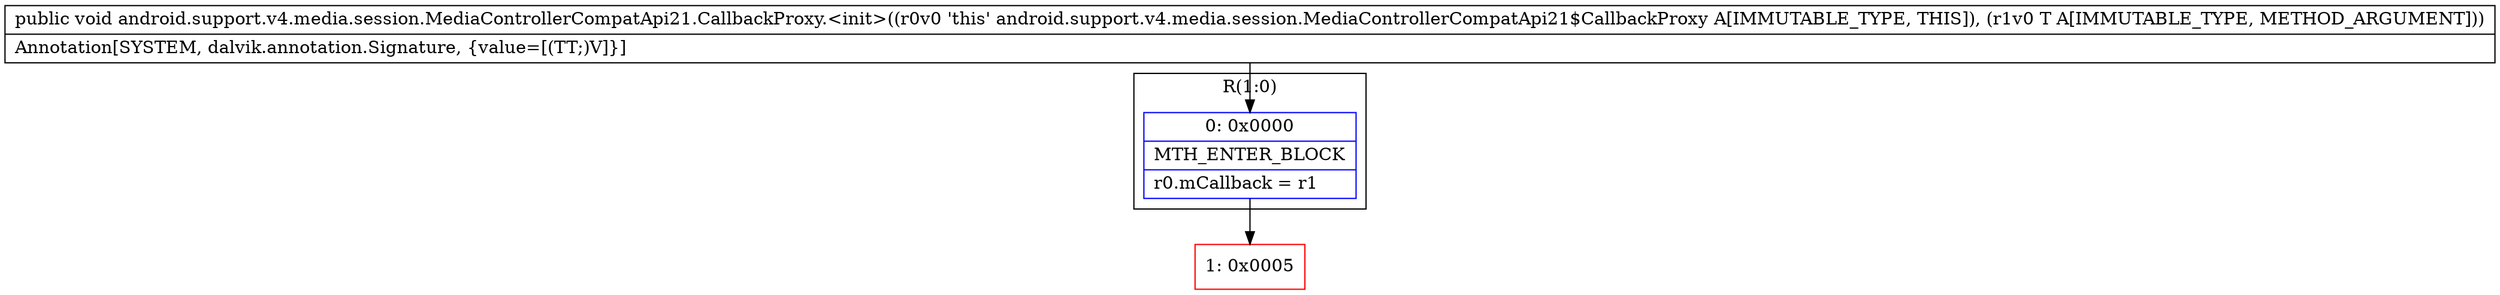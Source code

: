 digraph "CFG forandroid.support.v4.media.session.MediaControllerCompatApi21.CallbackProxy.\<init\>(Landroid\/support\/v4\/media\/session\/MediaControllerCompatApi21$Callback;)V" {
subgraph cluster_Region_1313820802 {
label = "R(1:0)";
node [shape=record,color=blue];
Node_0 [shape=record,label="{0\:\ 0x0000|MTH_ENTER_BLOCK\l|r0.mCallback = r1\l}"];
}
Node_1 [shape=record,color=red,label="{1\:\ 0x0005}"];
MethodNode[shape=record,label="{public void android.support.v4.media.session.MediaControllerCompatApi21.CallbackProxy.\<init\>((r0v0 'this' android.support.v4.media.session.MediaControllerCompatApi21$CallbackProxy A[IMMUTABLE_TYPE, THIS]), (r1v0 T A[IMMUTABLE_TYPE, METHOD_ARGUMENT]))  | Annotation[SYSTEM, dalvik.annotation.Signature, \{value=[(TT;)V]\}]\l}"];
MethodNode -> Node_0;
Node_0 -> Node_1;
}

